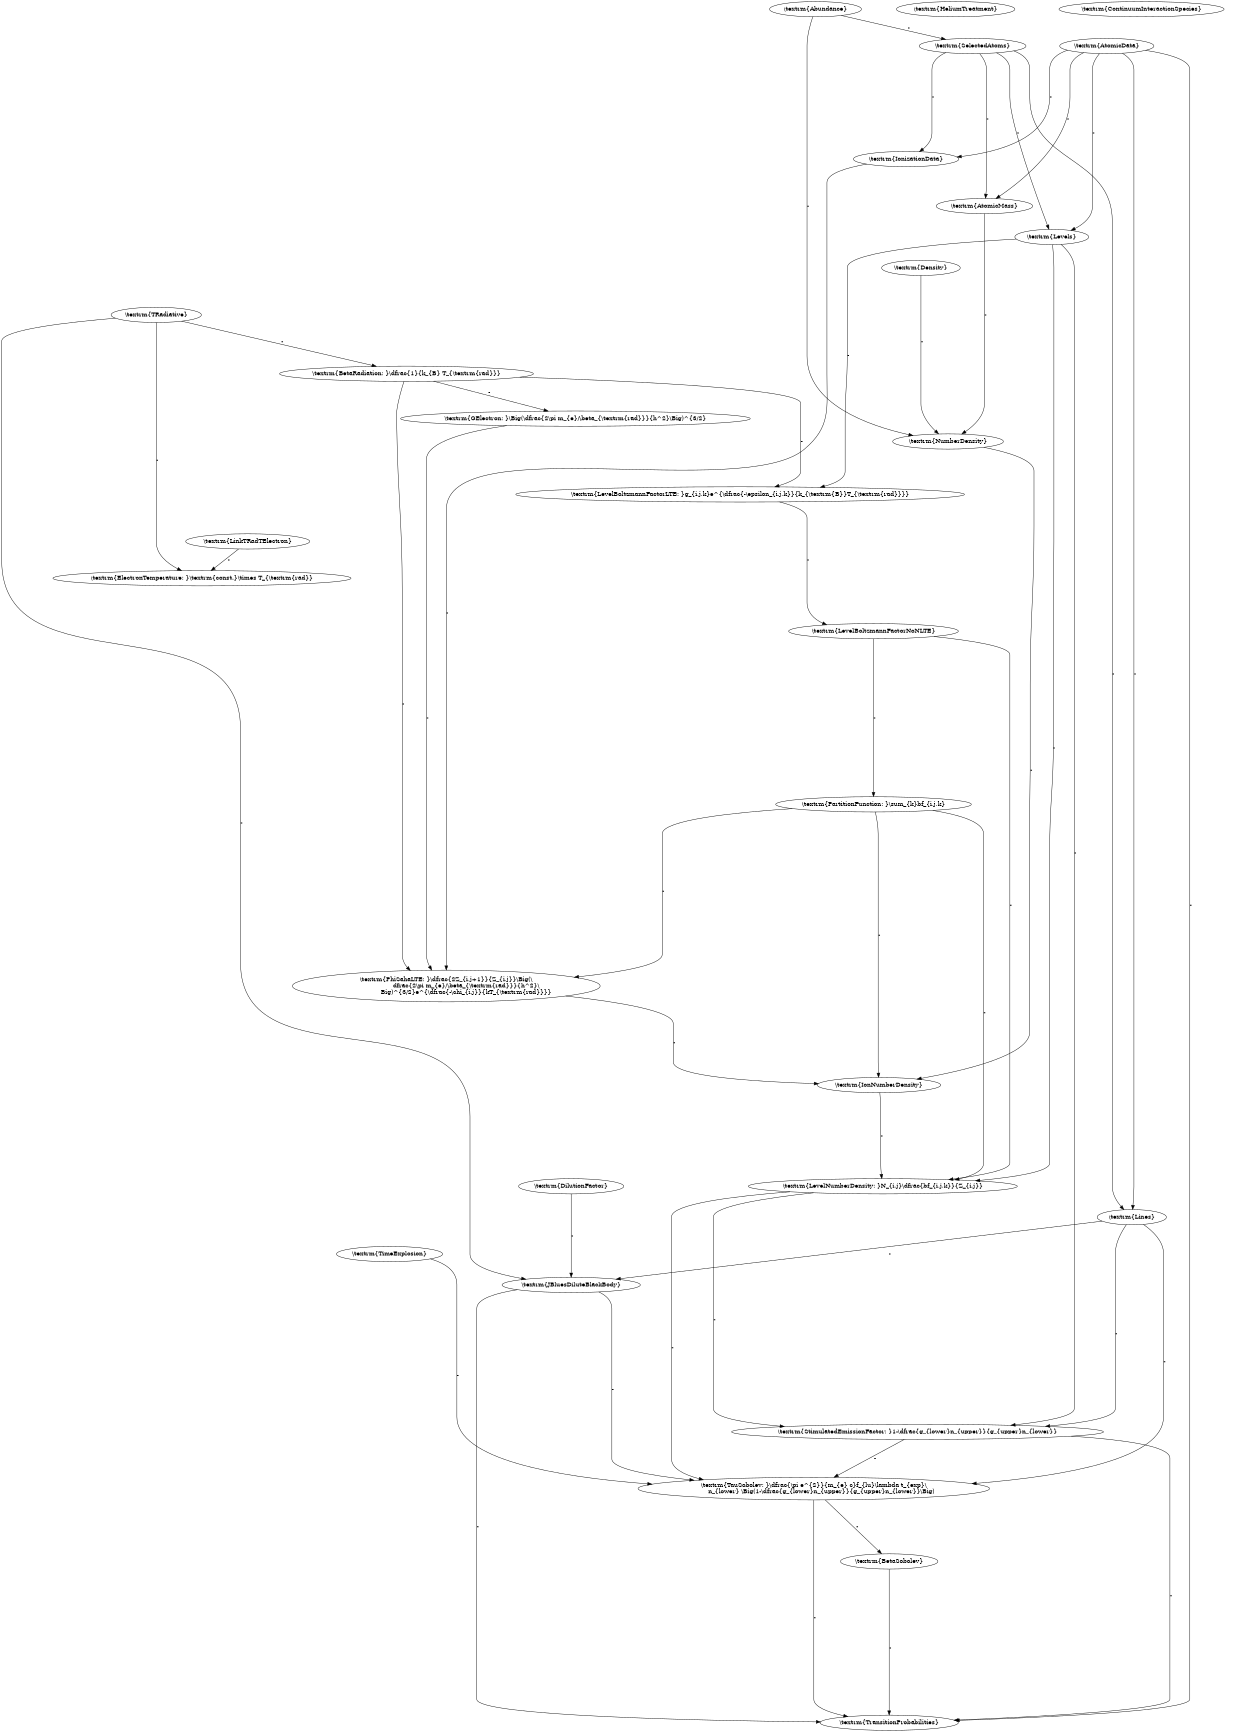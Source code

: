 strict digraph "" {
	ratio="fill";
	size="8.3,11.7!";
	margin=0;
	node [texmode="math"];
	edge[lblstyle="fill=white"];
	TRadiative	[label="\\textrm{TRadiative}"];
	BetaRadiation	[label="\\textrm{BetaRadiation: }\\dfrac{1}{k_{B} T_{\\textrm{rad}}}"];
	TRadiative -> BetaRadiation	[label="-",
		minlen=2.881083273381583,
		texlbl="$T_{\\textrm{rad}}$"];
	ElectronTemperature	[label="\\textrm{ElectronTemperature: }\\textrm{const.}\\times T_{\\textrm{rad}}"];
	TRadiative -> ElectronTemperature	[label="-",
		minlen=9.428616692053867,
		texlbl="$T_{\\textrm{rad}}$"];
	JBluesDiluteBlackBody	[label="\\textrm{JBluesDiluteBlackBody}"];
	TRadiative -> JBluesDiluteBlackBody	[label="-",
		minlen=4.493621660730429,
		texlbl="$T_{\\textrm{rad}}$"];
	Abundance	[label="\\textrm{Abundance}"];
	NumberDensity	[label="\\textrm{NumberDensity}"];
	Abundance -> NumberDensity	[label="-",
		minlen=1.6433245215200922,
		texlbl=abundance];
	SelectedAtoms	[label="\\textrm{SelectedAtoms}"];
	Abundance -> SelectedAtoms	[label="-",
		minlen=1.7762450934367437,
		texlbl=abundance];
	Density	[label="\\textrm{Density}"];
	Density -> NumberDensity	[label="-",
		minlen=6.445287326944864,
		texlbl="$\\rho$"];
	TimeExplosion	[label="\\textrm{TimeExplosion}"];
	TauSobolev	[label="\\textrm{TauSobolev: }\\dfrac{\\pi e^{2}}{m_{e} c}f_{lu}\\lambda t_{exp}\\
        n_{lower} \\Big(1-\\dfrac{g_{lower}n_{upper}}{\
g_{upper}n_{lower}}\\Big)"];
	TimeExplosion -> TauSobolev	[label="-",
		minlen=9.735779341744175,
		texlbl="$t_{\\textrm{exp}}$"];
	AtomicData	[label="\\textrm{AtomicData}"];
	Levels	[label="\\textrm{Levels}"];
	AtomicData -> Levels	[label="-",
		minlen=8.526284180269126,
		texlbl="atomic-data"];
	Lines	[label="\\textrm{Lines}"];
	AtomicData -> Lines	[label="-",
		minlen=3.163565000770517,
		texlbl="atomic-data"];
	AtomicMass	[label="\\textrm{AtomicMass}"];
	AtomicData -> AtomicMass	[label="-",
		minlen=7.718063417797309,
		texlbl="atomic-data"];
	IonizationData	[label="\\textrm{IonizationData}"];
	AtomicData -> IonizationData	[label="-",
		minlen=4.787210996079777,
		texlbl="atomic-data"];
	TransitionProbabilities	[label="\\textrm{TransitionProbabilities}"];
	AtomicData -> TransitionProbabilities	[label="-",
		minlen=3.095470973376758,
		texlbl="atomic-data"];
	DilutionFactor	[label="\\textrm{DilutionFactor}"];
	DilutionFactor -> JBluesDiluteBlackBody	[label="-",
		minlen=3.7996523055539058,
		texlbl="$W$"];
	LinkTRadTElectron	[label="\\textrm{LinkTRadTElectron}"];
	LinkTRadTElectron -> ElectronTemperature	[label="-",
		minlen=1.4974419024870533,
		texlbl="$T_{\\textrm{electron}}/T_{\\textrm{rad}}$"];
	HeliumTreatment	[label="\\textrm{HeliumTreatment}"];
	ContinuumInteractionSpecies	[label="\\textrm{ContinuumInteractionSpecies}"];
	GElectron	[label="\\textrm{GElectron: }\\Big(\\dfrac{2\\pi m_{e}/\\beta_{\\textrm{rad}}}{h^2}\\Big)^{3/2}"];
	BetaRadiation -> GElectron	[label="-",
		minlen=1.158978807056839,
		texlbl="$\\beta_{\\textrm{rad}}$"];
	LevelBoltzmannFactorLTE	[label="\\textrm{LevelBoltzmannFactorLTE: }g_{i,j,k}e^{\\dfrac{-\\epsilon_{i,j,k}}{k_{\\textrm{B}}T_{\\textrm{rad}}}}"];
	BetaRadiation -> LevelBoltzmannFactorLTE	[label="-",
		minlen=4.3168733498227105,
		texlbl="$\\beta_{\\textrm{rad}}$"];
	PhiSahaLTE	[label="\\textrm{PhiSahaLTE: }\\dfrac{2Z_{i,j+1}}{Z_{i,j}}\\Big(\\
                     dfrac{2\\pi m_{e}/\\beta_{\\textrm{rad}}}{h^2}\\
                     \
Big)^{3/2}e^{\\dfrac{-\\chi_{i,j}}{kT_{\\textrm{rad}}}}"];
	BetaRadiation -> PhiSahaLTE	[label="-",
		minlen=5.870792843186244,
		texlbl="$\\beta_{\\textrm{rad}}$"];
	StimulatedEmissionFactor	[label="\\textrm{StimulatedEmissionFactor: }1-\\dfrac{g_{lower}n_{upper}}{g_{upper}n_{lower}}"];
	Levels -> StimulatedEmissionFactor	[label="-",
		minlen=5.290089235984285,
		texlbl="$\\textrm{metastability}$"];
	Levels -> LevelBoltzmannFactorLTE	[label="-",
		minlen=9.730105449174939,
		texlbl="$\\textrm{levels}$"];
	LevelNumberDensity	[label="\\textrm{LevelNumberDensity: }N_{i,j}\\dfrac{bf_{i,j,k}}{Z_{i,j}}"];
	Levels -> LevelNumberDensity	[label="-",
		minlen=8.019914960646453,
		texlbl="$\\textrm{levels}$"];
	Lines -> TauSobolev	[label="-",
		minlen=5.873747394030291,
		texlbl="wavelength-cm"];
	Lines -> StimulatedEmissionFactor	[label="-",
		minlen=7.678624114924652,
		texlbl=lines];
	Lines -> JBluesDiluteBlackBody	[label="-",
		minlen=2.75690990890422,
		texlbl=nu];
	AtomicMass -> NumberDensity	[label="-",
		minlen=8.882690995281298,
		texlbl="atomic-mass"];
	PartitionFunction	[label="\\textrm{PartitionFunction: }\\sum_{k}bf_{i,j,k}"];
	PartitionFunction -> PhiSahaLTE	[label="-",
		minlen=8.662816707735693,
		texlbl="$Z_{i,j}$"];
	PartitionFunction -> LevelNumberDensity	[label="-",
		minlen=3.8112055528258386,
		texlbl="$Z_{i,j}$"];
	IonNumberDensity	[label="\\textrm{IonNumberDensity}"];
	PartitionFunction -> IonNumberDensity	[label="-",
		minlen=4.4962101577676945,
		texlbl="$Z_{i,j}$"];
	GElectron -> PhiSahaLTE	[label="-",
		minlen=2.27730087194816,
		texlbl="$g_{\\textrm{electron}}$"];
	IonizationData -> PhiSahaLTE	[label="-",
		minlen=9.67108864090459,
		texlbl="ionization-data"];
	NumberDensity -> IonNumberDensity	[label="-",
		minlen=7.160399244852251,
		texlbl="$N_{i}$"];
	BetaSobolev	[label="\\textrm{BetaSobolev}"];
	TauSobolev -> BetaSobolev	[label="-",
		minlen=3.5454853248971294,
		texlbl="$\\tau_{\\textrm{sobolev}}$"];
	TauSobolev -> TransitionProbabilities	[label="-",
		minlen=3.3018933058921083,
		texlbl="$\\tau_{\\textrm{sobolev}}$"];
	StimulatedEmissionFactor -> TauSobolev	[label="-",
		minlen=2.1571063291686676,
		texlbl="stimulated-emission-factor"];
	StimulatedEmissionFactor -> TransitionProbabilities	[label="-",
		minlen=3.559989885997368,
		texlbl="stimulated-emission-factor"];
	SelectedAtoms -> Levels	[label="-",
		minlen=8.275623792034924,
		texlbl="selected-atoms"];
	SelectedAtoms -> Lines	[label="-",
		minlen=3.111798167744075,
		texlbl="selected-atoms"];
	SelectedAtoms -> AtomicMass	[label="-",
		minlen=7.8004186290598465,
		texlbl="selected-atoms"];
	SelectedAtoms -> IonizationData	[label="-",
		minlen=5.333894780056087,
		texlbl="selected-atoms"];
	JBluesDiluteBlackBody -> TauSobolev	[label="-",
		minlen=8.038241262904698,
		texlbl="$J$"];
	JBluesDiluteBlackBody -> TransitionProbabilities	[label="-",
		minlen=7.127402558663068,
		texlbl="$J$"];
	LevelBoltzmannFactorNoNLTE	[label="\\textrm{LevelBoltzmannFactorNoNLTE}"];
	LevelBoltzmannFactorLTE -> LevelBoltzmannFactorNoNLTE	[label="-",
		minlen=5.443906551740805,
		texlbl="$bf_{i,j,k}$"];
	PhiSahaLTE -> IonNumberDensity	[label="-",
		minlen=4.979395200046678,
		texlbl="$\\Phi$"];
	LevelBoltzmannFactorNoNLTE -> PartitionFunction	[label="-",
		minlen=8.631124925881709,
		texlbl="level-boltzmann-factor"];
	LevelBoltzmannFactorNoNLTE -> LevelNumberDensity	[label="-",
		minlen=9.637133525173054,
		texlbl="level-boltzmann-factor"];
	BetaSobolev -> TransitionProbabilities	[label="-",
		minlen=8.916570748300977,
		texlbl="$\\beta_{\\textrm{sobolev}}$"];
	LevelNumberDensity -> TauSobolev	[label="-",
		minlen=6.88141723944905,
		texlbl="$N_{i,j,k}$"];
	LevelNumberDensity -> StimulatedEmissionFactor	[label="-",
		minlen=9.947662042808403,
		texlbl="$N_{i,j,k}$"];
	IonNumberDensity -> LevelNumberDensity	[label="-",
		minlen=5.4335673622079765,
		texlbl="$N_{i,j}$"];
}
